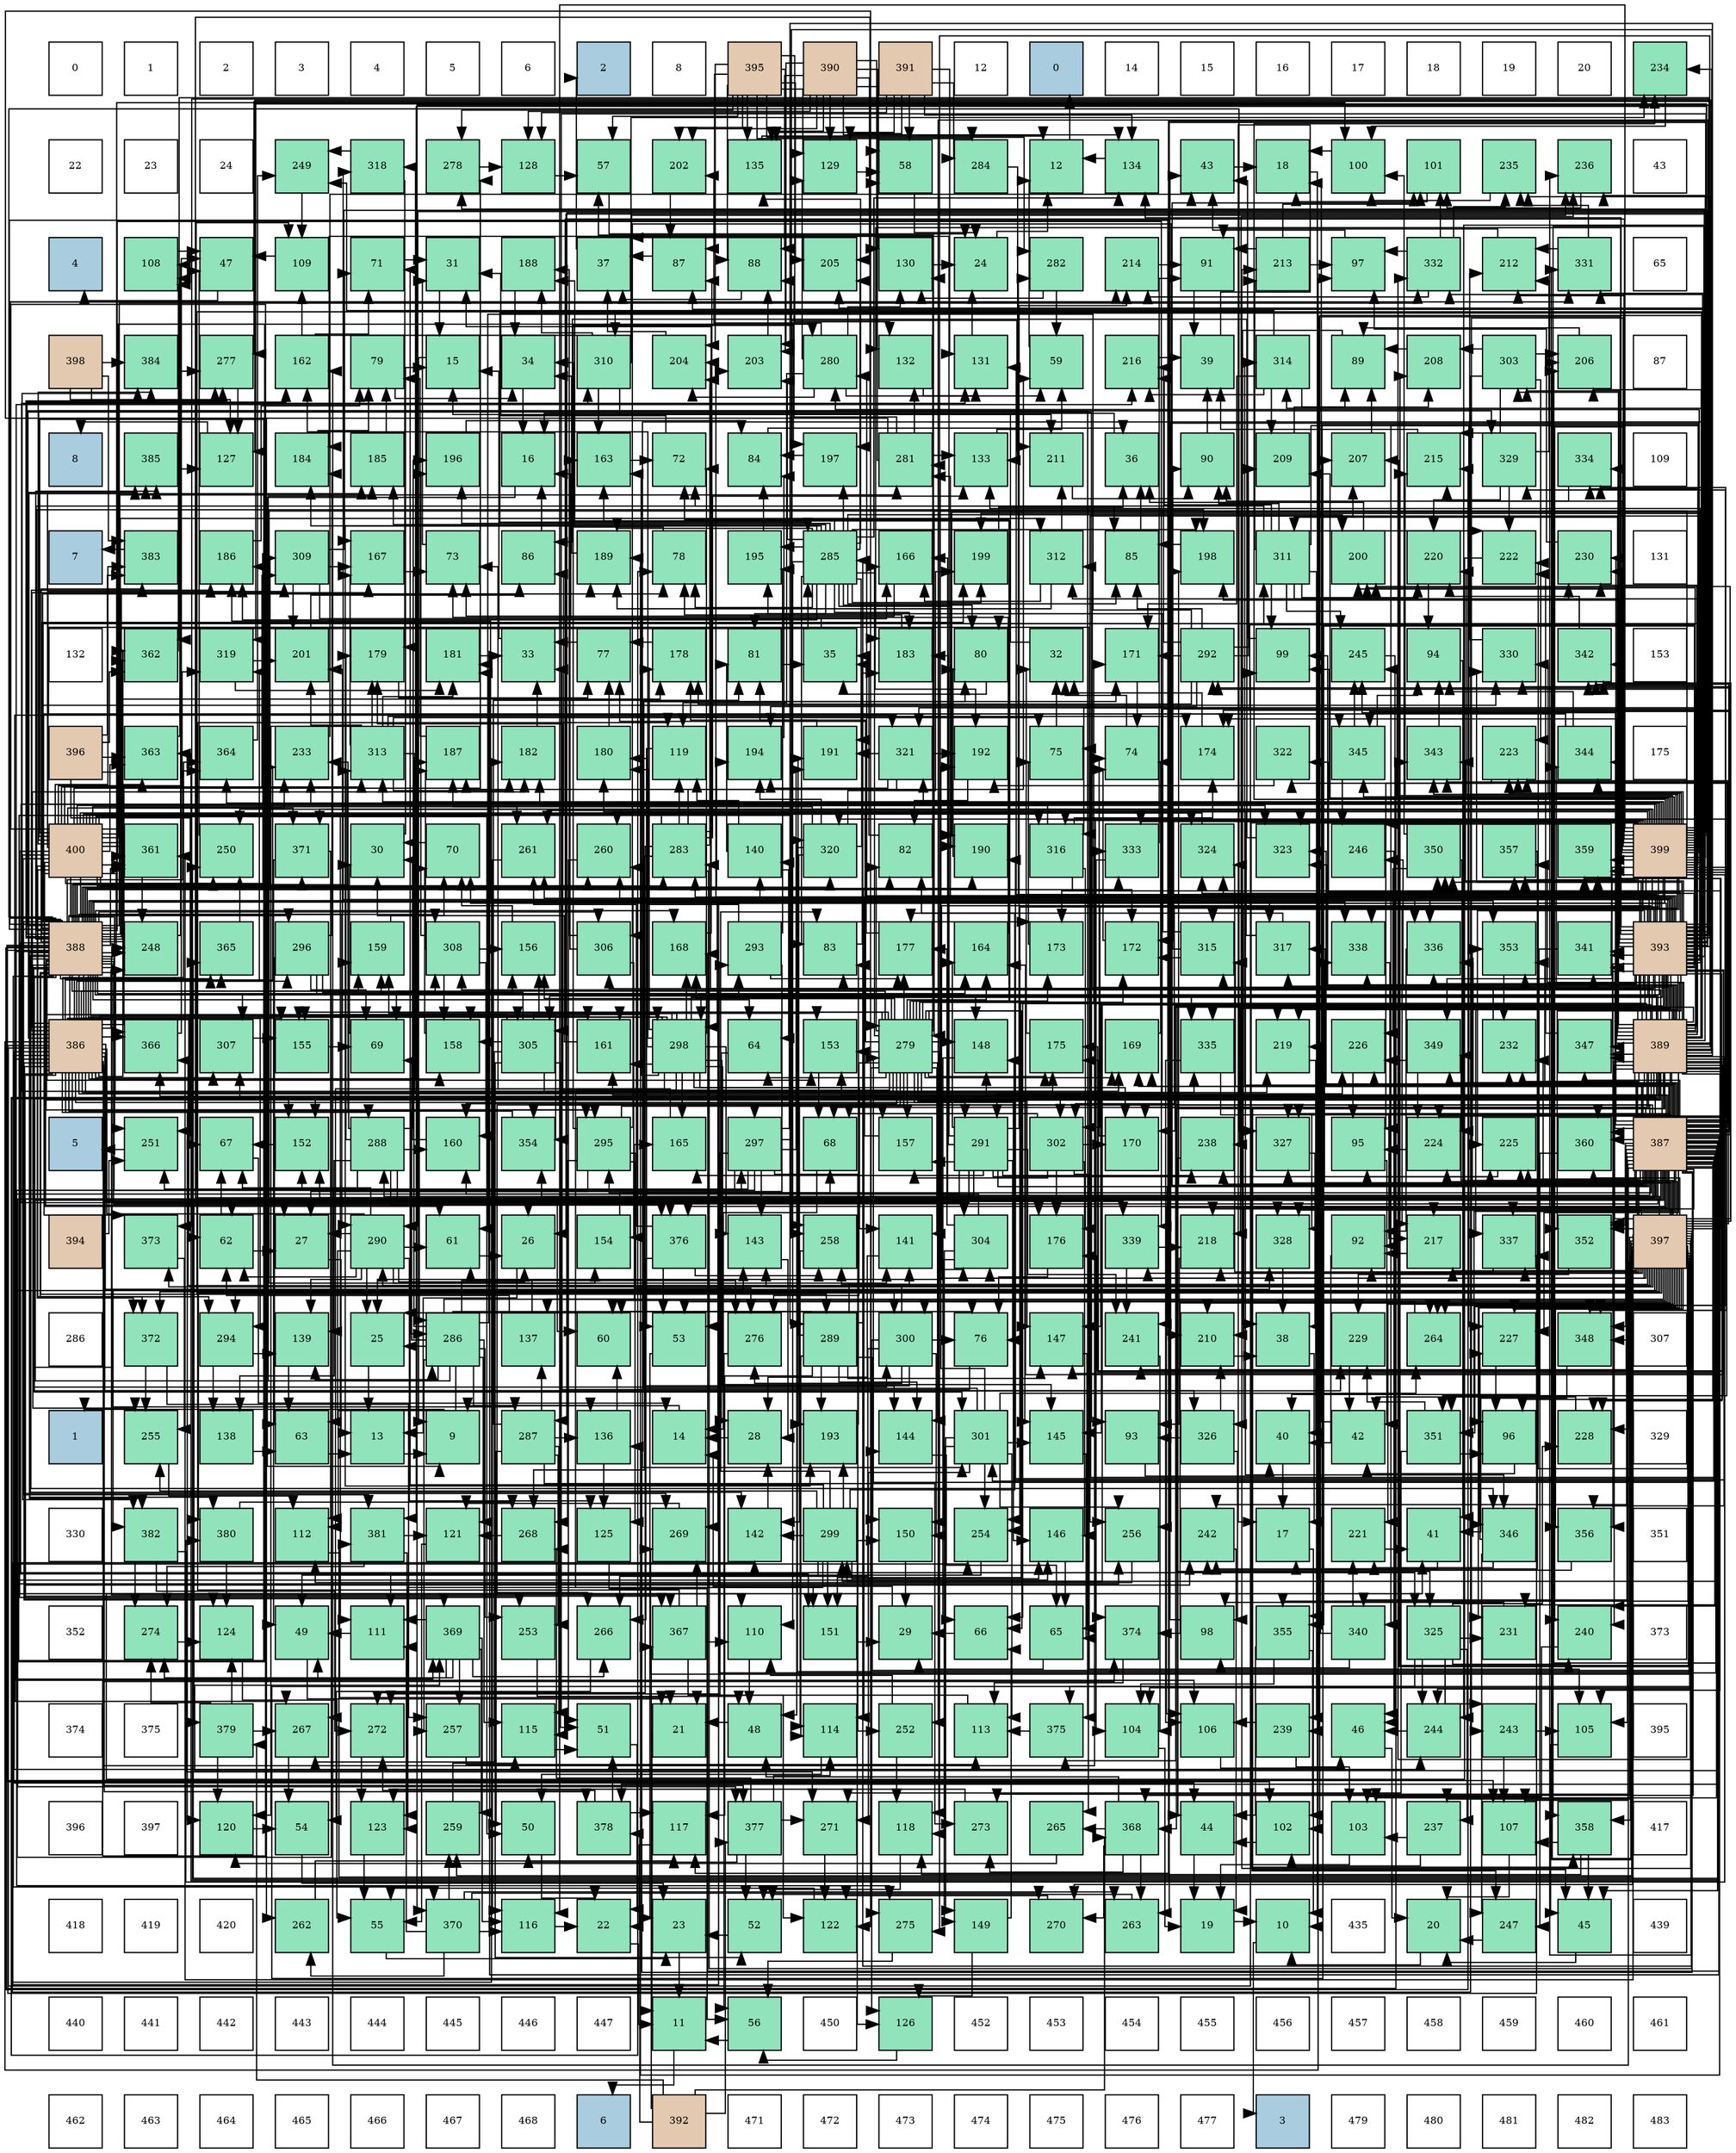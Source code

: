 digraph layout{
 rankdir=TB;
 splines=ortho;
 node [style=filled shape=square fixedsize=true width=0.6];
0[label="0", fontsize=8, fillcolor="#ffffff"];
1[label="1", fontsize=8, fillcolor="#ffffff"];
2[label="2", fontsize=8, fillcolor="#ffffff"];
3[label="3", fontsize=8, fillcolor="#ffffff"];
4[label="4", fontsize=8, fillcolor="#ffffff"];
5[label="5", fontsize=8, fillcolor="#ffffff"];
6[label="6", fontsize=8, fillcolor="#ffffff"];
7[label="2", fontsize=8, fillcolor="#a9ccde"];
8[label="8", fontsize=8, fillcolor="#ffffff"];
9[label="395", fontsize=8, fillcolor="#e3c9af"];
10[label="390", fontsize=8, fillcolor="#e3c9af"];
11[label="391", fontsize=8, fillcolor="#e3c9af"];
12[label="12", fontsize=8, fillcolor="#ffffff"];
13[label="0", fontsize=8, fillcolor="#a9ccde"];
14[label="14", fontsize=8, fillcolor="#ffffff"];
15[label="15", fontsize=8, fillcolor="#ffffff"];
16[label="16", fontsize=8, fillcolor="#ffffff"];
17[label="17", fontsize=8, fillcolor="#ffffff"];
18[label="18", fontsize=8, fillcolor="#ffffff"];
19[label="19", fontsize=8, fillcolor="#ffffff"];
20[label="20", fontsize=8, fillcolor="#ffffff"];
21[label="234", fontsize=8, fillcolor="#91e3bb"];
22[label="22", fontsize=8, fillcolor="#ffffff"];
23[label="23", fontsize=8, fillcolor="#ffffff"];
24[label="24", fontsize=8, fillcolor="#ffffff"];
25[label="249", fontsize=8, fillcolor="#91e3bb"];
26[label="318", fontsize=8, fillcolor="#91e3bb"];
27[label="278", fontsize=8, fillcolor="#91e3bb"];
28[label="128", fontsize=8, fillcolor="#91e3bb"];
29[label="57", fontsize=8, fillcolor="#91e3bb"];
30[label="202", fontsize=8, fillcolor="#91e3bb"];
31[label="135", fontsize=8, fillcolor="#91e3bb"];
32[label="129", fontsize=8, fillcolor="#91e3bb"];
33[label="58", fontsize=8, fillcolor="#91e3bb"];
34[label="284", fontsize=8, fillcolor="#91e3bb"];
35[label="12", fontsize=8, fillcolor="#91e3bb"];
36[label="134", fontsize=8, fillcolor="#91e3bb"];
37[label="43", fontsize=8, fillcolor="#91e3bb"];
38[label="18", fontsize=8, fillcolor="#91e3bb"];
39[label="100", fontsize=8, fillcolor="#91e3bb"];
40[label="101", fontsize=8, fillcolor="#91e3bb"];
41[label="235", fontsize=8, fillcolor="#91e3bb"];
42[label="236", fontsize=8, fillcolor="#91e3bb"];
43[label="43", fontsize=8, fillcolor="#ffffff"];
44[label="4", fontsize=8, fillcolor="#a9ccde"];
45[label="108", fontsize=8, fillcolor="#91e3bb"];
46[label="47", fontsize=8, fillcolor="#91e3bb"];
47[label="109", fontsize=8, fillcolor="#91e3bb"];
48[label="71", fontsize=8, fillcolor="#91e3bb"];
49[label="31", fontsize=8, fillcolor="#91e3bb"];
50[label="188", fontsize=8, fillcolor="#91e3bb"];
51[label="37", fontsize=8, fillcolor="#91e3bb"];
52[label="87", fontsize=8, fillcolor="#91e3bb"];
53[label="88", fontsize=8, fillcolor="#91e3bb"];
54[label="205", fontsize=8, fillcolor="#91e3bb"];
55[label="130", fontsize=8, fillcolor="#91e3bb"];
56[label="24", fontsize=8, fillcolor="#91e3bb"];
57[label="282", fontsize=8, fillcolor="#91e3bb"];
58[label="214", fontsize=8, fillcolor="#91e3bb"];
59[label="91", fontsize=8, fillcolor="#91e3bb"];
60[label="213", fontsize=8, fillcolor="#91e3bb"];
61[label="97", fontsize=8, fillcolor="#91e3bb"];
62[label="332", fontsize=8, fillcolor="#91e3bb"];
63[label="212", fontsize=8, fillcolor="#91e3bb"];
64[label="331", fontsize=8, fillcolor="#91e3bb"];
65[label="65", fontsize=8, fillcolor="#ffffff"];
66[label="398", fontsize=8, fillcolor="#e3c9af"];
67[label="384", fontsize=8, fillcolor="#91e3bb"];
68[label="277", fontsize=8, fillcolor="#91e3bb"];
69[label="162", fontsize=8, fillcolor="#91e3bb"];
70[label="79", fontsize=8, fillcolor="#91e3bb"];
71[label="15", fontsize=8, fillcolor="#91e3bb"];
72[label="34", fontsize=8, fillcolor="#91e3bb"];
73[label="310", fontsize=8, fillcolor="#91e3bb"];
74[label="204", fontsize=8, fillcolor="#91e3bb"];
75[label="203", fontsize=8, fillcolor="#91e3bb"];
76[label="280", fontsize=8, fillcolor="#91e3bb"];
77[label="132", fontsize=8, fillcolor="#91e3bb"];
78[label="131", fontsize=8, fillcolor="#91e3bb"];
79[label="59", fontsize=8, fillcolor="#91e3bb"];
80[label="216", fontsize=8, fillcolor="#91e3bb"];
81[label="39", fontsize=8, fillcolor="#91e3bb"];
82[label="314", fontsize=8, fillcolor="#91e3bb"];
83[label="89", fontsize=8, fillcolor="#91e3bb"];
84[label="208", fontsize=8, fillcolor="#91e3bb"];
85[label="303", fontsize=8, fillcolor="#91e3bb"];
86[label="206", fontsize=8, fillcolor="#91e3bb"];
87[label="87", fontsize=8, fillcolor="#ffffff"];
88[label="8", fontsize=8, fillcolor="#a9ccde"];
89[label="385", fontsize=8, fillcolor="#91e3bb"];
90[label="127", fontsize=8, fillcolor="#91e3bb"];
91[label="184", fontsize=8, fillcolor="#91e3bb"];
92[label="185", fontsize=8, fillcolor="#91e3bb"];
93[label="196", fontsize=8, fillcolor="#91e3bb"];
94[label="16", fontsize=8, fillcolor="#91e3bb"];
95[label="163", fontsize=8, fillcolor="#91e3bb"];
96[label="72", fontsize=8, fillcolor="#91e3bb"];
97[label="84", fontsize=8, fillcolor="#91e3bb"];
98[label="197", fontsize=8, fillcolor="#91e3bb"];
99[label="281", fontsize=8, fillcolor="#91e3bb"];
100[label="133", fontsize=8, fillcolor="#91e3bb"];
101[label="211", fontsize=8, fillcolor="#91e3bb"];
102[label="36", fontsize=8, fillcolor="#91e3bb"];
103[label="90", fontsize=8, fillcolor="#91e3bb"];
104[label="209", fontsize=8, fillcolor="#91e3bb"];
105[label="207", fontsize=8, fillcolor="#91e3bb"];
106[label="215", fontsize=8, fillcolor="#91e3bb"];
107[label="329", fontsize=8, fillcolor="#91e3bb"];
108[label="334", fontsize=8, fillcolor="#91e3bb"];
109[label="109", fontsize=8, fillcolor="#ffffff"];
110[label="7", fontsize=8, fillcolor="#a9ccde"];
111[label="383", fontsize=8, fillcolor="#91e3bb"];
112[label="186", fontsize=8, fillcolor="#91e3bb"];
113[label="309", fontsize=8, fillcolor="#91e3bb"];
114[label="167", fontsize=8, fillcolor="#91e3bb"];
115[label="73", fontsize=8, fillcolor="#91e3bb"];
116[label="86", fontsize=8, fillcolor="#91e3bb"];
117[label="189", fontsize=8, fillcolor="#91e3bb"];
118[label="78", fontsize=8, fillcolor="#91e3bb"];
119[label="195", fontsize=8, fillcolor="#91e3bb"];
120[label="285", fontsize=8, fillcolor="#91e3bb"];
121[label="166", fontsize=8, fillcolor="#91e3bb"];
122[label="199", fontsize=8, fillcolor="#91e3bb"];
123[label="312", fontsize=8, fillcolor="#91e3bb"];
124[label="85", fontsize=8, fillcolor="#91e3bb"];
125[label="198", fontsize=8, fillcolor="#91e3bb"];
126[label="311", fontsize=8, fillcolor="#91e3bb"];
127[label="200", fontsize=8, fillcolor="#91e3bb"];
128[label="220", fontsize=8, fillcolor="#91e3bb"];
129[label="222", fontsize=8, fillcolor="#91e3bb"];
130[label="230", fontsize=8, fillcolor="#91e3bb"];
131[label="131", fontsize=8, fillcolor="#ffffff"];
132[label="132", fontsize=8, fillcolor="#ffffff"];
133[label="362", fontsize=8, fillcolor="#91e3bb"];
134[label="319", fontsize=8, fillcolor="#91e3bb"];
135[label="201", fontsize=8, fillcolor="#91e3bb"];
136[label="179", fontsize=8, fillcolor="#91e3bb"];
137[label="181", fontsize=8, fillcolor="#91e3bb"];
138[label="33", fontsize=8, fillcolor="#91e3bb"];
139[label="77", fontsize=8, fillcolor="#91e3bb"];
140[label="178", fontsize=8, fillcolor="#91e3bb"];
141[label="81", fontsize=8, fillcolor="#91e3bb"];
142[label="35", fontsize=8, fillcolor="#91e3bb"];
143[label="183", fontsize=8, fillcolor="#91e3bb"];
144[label="80", fontsize=8, fillcolor="#91e3bb"];
145[label="32", fontsize=8, fillcolor="#91e3bb"];
146[label="171", fontsize=8, fillcolor="#91e3bb"];
147[label="292", fontsize=8, fillcolor="#91e3bb"];
148[label="99", fontsize=8, fillcolor="#91e3bb"];
149[label="245", fontsize=8, fillcolor="#91e3bb"];
150[label="94", fontsize=8, fillcolor="#91e3bb"];
151[label="330", fontsize=8, fillcolor="#91e3bb"];
152[label="342", fontsize=8, fillcolor="#91e3bb"];
153[label="153", fontsize=8, fillcolor="#ffffff"];
154[label="396", fontsize=8, fillcolor="#e3c9af"];
155[label="363", fontsize=8, fillcolor="#91e3bb"];
156[label="364", fontsize=8, fillcolor="#91e3bb"];
157[label="233", fontsize=8, fillcolor="#91e3bb"];
158[label="313", fontsize=8, fillcolor="#91e3bb"];
159[label="187", fontsize=8, fillcolor="#91e3bb"];
160[label="182", fontsize=8, fillcolor="#91e3bb"];
161[label="180", fontsize=8, fillcolor="#91e3bb"];
162[label="119", fontsize=8, fillcolor="#91e3bb"];
163[label="194", fontsize=8, fillcolor="#91e3bb"];
164[label="191", fontsize=8, fillcolor="#91e3bb"];
165[label="321", fontsize=8, fillcolor="#91e3bb"];
166[label="192", fontsize=8, fillcolor="#91e3bb"];
167[label="75", fontsize=8, fillcolor="#91e3bb"];
168[label="74", fontsize=8, fillcolor="#91e3bb"];
169[label="174", fontsize=8, fillcolor="#91e3bb"];
170[label="322", fontsize=8, fillcolor="#91e3bb"];
171[label="345", fontsize=8, fillcolor="#91e3bb"];
172[label="343", fontsize=8, fillcolor="#91e3bb"];
173[label="223", fontsize=8, fillcolor="#91e3bb"];
174[label="344", fontsize=8, fillcolor="#91e3bb"];
175[label="175", fontsize=8, fillcolor="#ffffff"];
176[label="400", fontsize=8, fillcolor="#e3c9af"];
177[label="361", fontsize=8, fillcolor="#91e3bb"];
178[label="250", fontsize=8, fillcolor="#91e3bb"];
179[label="371", fontsize=8, fillcolor="#91e3bb"];
180[label="30", fontsize=8, fillcolor="#91e3bb"];
181[label="70", fontsize=8, fillcolor="#91e3bb"];
182[label="261", fontsize=8, fillcolor="#91e3bb"];
183[label="260", fontsize=8, fillcolor="#91e3bb"];
184[label="283", fontsize=8, fillcolor="#91e3bb"];
185[label="140", fontsize=8, fillcolor="#91e3bb"];
186[label="320", fontsize=8, fillcolor="#91e3bb"];
187[label="82", fontsize=8, fillcolor="#91e3bb"];
188[label="190", fontsize=8, fillcolor="#91e3bb"];
189[label="316", fontsize=8, fillcolor="#91e3bb"];
190[label="333", fontsize=8, fillcolor="#91e3bb"];
191[label="324", fontsize=8, fillcolor="#91e3bb"];
192[label="323", fontsize=8, fillcolor="#91e3bb"];
193[label="246", fontsize=8, fillcolor="#91e3bb"];
194[label="350", fontsize=8, fillcolor="#91e3bb"];
195[label="357", fontsize=8, fillcolor="#91e3bb"];
196[label="359", fontsize=8, fillcolor="#91e3bb"];
197[label="399", fontsize=8, fillcolor="#e3c9af"];
198[label="388", fontsize=8, fillcolor="#e3c9af"];
199[label="248", fontsize=8, fillcolor="#91e3bb"];
200[label="365", fontsize=8, fillcolor="#91e3bb"];
201[label="296", fontsize=8, fillcolor="#91e3bb"];
202[label="159", fontsize=8, fillcolor="#91e3bb"];
203[label="308", fontsize=8, fillcolor="#91e3bb"];
204[label="156", fontsize=8, fillcolor="#91e3bb"];
205[label="306", fontsize=8, fillcolor="#91e3bb"];
206[label="168", fontsize=8, fillcolor="#91e3bb"];
207[label="293", fontsize=8, fillcolor="#91e3bb"];
208[label="83", fontsize=8, fillcolor="#91e3bb"];
209[label="177", fontsize=8, fillcolor="#91e3bb"];
210[label="164", fontsize=8, fillcolor="#91e3bb"];
211[label="173", fontsize=8, fillcolor="#91e3bb"];
212[label="172", fontsize=8, fillcolor="#91e3bb"];
213[label="315", fontsize=8, fillcolor="#91e3bb"];
214[label="317", fontsize=8, fillcolor="#91e3bb"];
215[label="338", fontsize=8, fillcolor="#91e3bb"];
216[label="336", fontsize=8, fillcolor="#91e3bb"];
217[label="353", fontsize=8, fillcolor="#91e3bb"];
218[label="341", fontsize=8, fillcolor="#91e3bb"];
219[label="393", fontsize=8, fillcolor="#e3c9af"];
220[label="386", fontsize=8, fillcolor="#e3c9af"];
221[label="366", fontsize=8, fillcolor="#91e3bb"];
222[label="307", fontsize=8, fillcolor="#91e3bb"];
223[label="155", fontsize=8, fillcolor="#91e3bb"];
224[label="69", fontsize=8, fillcolor="#91e3bb"];
225[label="158", fontsize=8, fillcolor="#91e3bb"];
226[label="305", fontsize=8, fillcolor="#91e3bb"];
227[label="161", fontsize=8, fillcolor="#91e3bb"];
228[label="298", fontsize=8, fillcolor="#91e3bb"];
229[label="64", fontsize=8, fillcolor="#91e3bb"];
230[label="153", fontsize=8, fillcolor="#91e3bb"];
231[label="279", fontsize=8, fillcolor="#91e3bb"];
232[label="148", fontsize=8, fillcolor="#91e3bb"];
233[label="175", fontsize=8, fillcolor="#91e3bb"];
234[label="169", fontsize=8, fillcolor="#91e3bb"];
235[label="335", fontsize=8, fillcolor="#91e3bb"];
236[label="219", fontsize=8, fillcolor="#91e3bb"];
237[label="226", fontsize=8, fillcolor="#91e3bb"];
238[label="349", fontsize=8, fillcolor="#91e3bb"];
239[label="232", fontsize=8, fillcolor="#91e3bb"];
240[label="347", fontsize=8, fillcolor="#91e3bb"];
241[label="389", fontsize=8, fillcolor="#e3c9af"];
242[label="5", fontsize=8, fillcolor="#a9ccde"];
243[label="251", fontsize=8, fillcolor="#91e3bb"];
244[label="67", fontsize=8, fillcolor="#91e3bb"];
245[label="152", fontsize=8, fillcolor="#91e3bb"];
246[label="288", fontsize=8, fillcolor="#91e3bb"];
247[label="160", fontsize=8, fillcolor="#91e3bb"];
248[label="354", fontsize=8, fillcolor="#91e3bb"];
249[label="295", fontsize=8, fillcolor="#91e3bb"];
250[label="165", fontsize=8, fillcolor="#91e3bb"];
251[label="297", fontsize=8, fillcolor="#91e3bb"];
252[label="68", fontsize=8, fillcolor="#91e3bb"];
253[label="157", fontsize=8, fillcolor="#91e3bb"];
254[label="291", fontsize=8, fillcolor="#91e3bb"];
255[label="302", fontsize=8, fillcolor="#91e3bb"];
256[label="170", fontsize=8, fillcolor="#91e3bb"];
257[label="238", fontsize=8, fillcolor="#91e3bb"];
258[label="327", fontsize=8, fillcolor="#91e3bb"];
259[label="95", fontsize=8, fillcolor="#91e3bb"];
260[label="224", fontsize=8, fillcolor="#91e3bb"];
261[label="225", fontsize=8, fillcolor="#91e3bb"];
262[label="360", fontsize=8, fillcolor="#91e3bb"];
263[label="387", fontsize=8, fillcolor="#e3c9af"];
264[label="394", fontsize=8, fillcolor="#e3c9af"];
265[label="373", fontsize=8, fillcolor="#91e3bb"];
266[label="62", fontsize=8, fillcolor="#91e3bb"];
267[label="27", fontsize=8, fillcolor="#91e3bb"];
268[label="290", fontsize=8, fillcolor="#91e3bb"];
269[label="61", fontsize=8, fillcolor="#91e3bb"];
270[label="26", fontsize=8, fillcolor="#91e3bb"];
271[label="154", fontsize=8, fillcolor="#91e3bb"];
272[label="376", fontsize=8, fillcolor="#91e3bb"];
273[label="143", fontsize=8, fillcolor="#91e3bb"];
274[label="258", fontsize=8, fillcolor="#91e3bb"];
275[label="141", fontsize=8, fillcolor="#91e3bb"];
276[label="304", fontsize=8, fillcolor="#91e3bb"];
277[label="176", fontsize=8, fillcolor="#91e3bb"];
278[label="339", fontsize=8, fillcolor="#91e3bb"];
279[label="218", fontsize=8, fillcolor="#91e3bb"];
280[label="328", fontsize=8, fillcolor="#91e3bb"];
281[label="92", fontsize=8, fillcolor="#91e3bb"];
282[label="217", fontsize=8, fillcolor="#91e3bb"];
283[label="337", fontsize=8, fillcolor="#91e3bb"];
284[label="352", fontsize=8, fillcolor="#91e3bb"];
285[label="397", fontsize=8, fillcolor="#e3c9af"];
286[label="286", fontsize=8, fillcolor="#ffffff"];
287[label="372", fontsize=8, fillcolor="#91e3bb"];
288[label="294", fontsize=8, fillcolor="#91e3bb"];
289[label="139", fontsize=8, fillcolor="#91e3bb"];
290[label="25", fontsize=8, fillcolor="#91e3bb"];
291[label="286", fontsize=8, fillcolor="#91e3bb"];
292[label="137", fontsize=8, fillcolor="#91e3bb"];
293[label="60", fontsize=8, fillcolor="#91e3bb"];
294[label="53", fontsize=8, fillcolor="#91e3bb"];
295[label="276", fontsize=8, fillcolor="#91e3bb"];
296[label="289", fontsize=8, fillcolor="#91e3bb"];
297[label="300", fontsize=8, fillcolor="#91e3bb"];
298[label="76", fontsize=8, fillcolor="#91e3bb"];
299[label="147", fontsize=8, fillcolor="#91e3bb"];
300[label="241", fontsize=8, fillcolor="#91e3bb"];
301[label="210", fontsize=8, fillcolor="#91e3bb"];
302[label="38", fontsize=8, fillcolor="#91e3bb"];
303[label="229", fontsize=8, fillcolor="#91e3bb"];
304[label="264", fontsize=8, fillcolor="#91e3bb"];
305[label="227", fontsize=8, fillcolor="#91e3bb"];
306[label="348", fontsize=8, fillcolor="#91e3bb"];
307[label="307", fontsize=8, fillcolor="#ffffff"];
308[label="1", fontsize=8, fillcolor="#a9ccde"];
309[label="255", fontsize=8, fillcolor="#91e3bb"];
310[label="138", fontsize=8, fillcolor="#91e3bb"];
311[label="63", fontsize=8, fillcolor="#91e3bb"];
312[label="13", fontsize=8, fillcolor="#91e3bb"];
313[label="9", fontsize=8, fillcolor="#91e3bb"];
314[label="287", fontsize=8, fillcolor="#91e3bb"];
315[label="136", fontsize=8, fillcolor="#91e3bb"];
316[label="14", fontsize=8, fillcolor="#91e3bb"];
317[label="28", fontsize=8, fillcolor="#91e3bb"];
318[label="193", fontsize=8, fillcolor="#91e3bb"];
319[label="144", fontsize=8, fillcolor="#91e3bb"];
320[label="301", fontsize=8, fillcolor="#91e3bb"];
321[label="145", fontsize=8, fillcolor="#91e3bb"];
322[label="93", fontsize=8, fillcolor="#91e3bb"];
323[label="326", fontsize=8, fillcolor="#91e3bb"];
324[label="40", fontsize=8, fillcolor="#91e3bb"];
325[label="42", fontsize=8, fillcolor="#91e3bb"];
326[label="351", fontsize=8, fillcolor="#91e3bb"];
327[label="96", fontsize=8, fillcolor="#91e3bb"];
328[label="228", fontsize=8, fillcolor="#91e3bb"];
329[label="329", fontsize=8, fillcolor="#ffffff"];
330[label="330", fontsize=8, fillcolor="#ffffff"];
331[label="382", fontsize=8, fillcolor="#91e3bb"];
332[label="380", fontsize=8, fillcolor="#91e3bb"];
333[label="112", fontsize=8, fillcolor="#91e3bb"];
334[label="381", fontsize=8, fillcolor="#91e3bb"];
335[label="121", fontsize=8, fillcolor="#91e3bb"];
336[label="268", fontsize=8, fillcolor="#91e3bb"];
337[label="125", fontsize=8, fillcolor="#91e3bb"];
338[label="269", fontsize=8, fillcolor="#91e3bb"];
339[label="142", fontsize=8, fillcolor="#91e3bb"];
340[label="299", fontsize=8, fillcolor="#91e3bb"];
341[label="150", fontsize=8, fillcolor="#91e3bb"];
342[label="254", fontsize=8, fillcolor="#91e3bb"];
343[label="146", fontsize=8, fillcolor="#91e3bb"];
344[label="256", fontsize=8, fillcolor="#91e3bb"];
345[label="242", fontsize=8, fillcolor="#91e3bb"];
346[label="17", fontsize=8, fillcolor="#91e3bb"];
347[label="221", fontsize=8, fillcolor="#91e3bb"];
348[label="41", fontsize=8, fillcolor="#91e3bb"];
349[label="346", fontsize=8, fillcolor="#91e3bb"];
350[label="356", fontsize=8, fillcolor="#91e3bb"];
351[label="351", fontsize=8, fillcolor="#ffffff"];
352[label="352", fontsize=8, fillcolor="#ffffff"];
353[label="274", fontsize=8, fillcolor="#91e3bb"];
354[label="124", fontsize=8, fillcolor="#91e3bb"];
355[label="49", fontsize=8, fillcolor="#91e3bb"];
356[label="111", fontsize=8, fillcolor="#91e3bb"];
357[label="369", fontsize=8, fillcolor="#91e3bb"];
358[label="253", fontsize=8, fillcolor="#91e3bb"];
359[label="266", fontsize=8, fillcolor="#91e3bb"];
360[label="367", fontsize=8, fillcolor="#91e3bb"];
361[label="110", fontsize=8, fillcolor="#91e3bb"];
362[label="151", fontsize=8, fillcolor="#91e3bb"];
363[label="29", fontsize=8, fillcolor="#91e3bb"];
364[label="66", fontsize=8, fillcolor="#91e3bb"];
365[label="65", fontsize=8, fillcolor="#91e3bb"];
366[label="374", fontsize=8, fillcolor="#91e3bb"];
367[label="98", fontsize=8, fillcolor="#91e3bb"];
368[label="355", fontsize=8, fillcolor="#91e3bb"];
369[label="340", fontsize=8, fillcolor="#91e3bb"];
370[label="325", fontsize=8, fillcolor="#91e3bb"];
371[label="231", fontsize=8, fillcolor="#91e3bb"];
372[label="240", fontsize=8, fillcolor="#91e3bb"];
373[label="373", fontsize=8, fillcolor="#ffffff"];
374[label="374", fontsize=8, fillcolor="#ffffff"];
375[label="375", fontsize=8, fillcolor="#ffffff"];
376[label="379", fontsize=8, fillcolor="#91e3bb"];
377[label="267", fontsize=8, fillcolor="#91e3bb"];
378[label="272", fontsize=8, fillcolor="#91e3bb"];
379[label="257", fontsize=8, fillcolor="#91e3bb"];
380[label="115", fontsize=8, fillcolor="#91e3bb"];
381[label="51", fontsize=8, fillcolor="#91e3bb"];
382[label="21", fontsize=8, fillcolor="#91e3bb"];
383[label="48", fontsize=8, fillcolor="#91e3bb"];
384[label="114", fontsize=8, fillcolor="#91e3bb"];
385[label="252", fontsize=8, fillcolor="#91e3bb"];
386[label="113", fontsize=8, fillcolor="#91e3bb"];
387[label="375", fontsize=8, fillcolor="#91e3bb"];
388[label="104", fontsize=8, fillcolor="#91e3bb"];
389[label="106", fontsize=8, fillcolor="#91e3bb"];
390[label="239", fontsize=8, fillcolor="#91e3bb"];
391[label="46", fontsize=8, fillcolor="#91e3bb"];
392[label="244", fontsize=8, fillcolor="#91e3bb"];
393[label="243", fontsize=8, fillcolor="#91e3bb"];
394[label="105", fontsize=8, fillcolor="#91e3bb"];
395[label="395", fontsize=8, fillcolor="#ffffff"];
396[label="396", fontsize=8, fillcolor="#ffffff"];
397[label="397", fontsize=8, fillcolor="#ffffff"];
398[label="120", fontsize=8, fillcolor="#91e3bb"];
399[label="54", fontsize=8, fillcolor="#91e3bb"];
400[label="123", fontsize=8, fillcolor="#91e3bb"];
401[label="259", fontsize=8, fillcolor="#91e3bb"];
402[label="50", fontsize=8, fillcolor="#91e3bb"];
403[label="378", fontsize=8, fillcolor="#91e3bb"];
404[label="117", fontsize=8, fillcolor="#91e3bb"];
405[label="377", fontsize=8, fillcolor="#91e3bb"];
406[label="271", fontsize=8, fillcolor="#91e3bb"];
407[label="118", fontsize=8, fillcolor="#91e3bb"];
408[label="273", fontsize=8, fillcolor="#91e3bb"];
409[label="265", fontsize=8, fillcolor="#91e3bb"];
410[label="368", fontsize=8, fillcolor="#91e3bb"];
411[label="44", fontsize=8, fillcolor="#91e3bb"];
412[label="102", fontsize=8, fillcolor="#91e3bb"];
413[label="103", fontsize=8, fillcolor="#91e3bb"];
414[label="237", fontsize=8, fillcolor="#91e3bb"];
415[label="107", fontsize=8, fillcolor="#91e3bb"];
416[label="358", fontsize=8, fillcolor="#91e3bb"];
417[label="417", fontsize=8, fillcolor="#ffffff"];
418[label="418", fontsize=8, fillcolor="#ffffff"];
419[label="419", fontsize=8, fillcolor="#ffffff"];
420[label="420", fontsize=8, fillcolor="#ffffff"];
421[label="262", fontsize=8, fillcolor="#91e3bb"];
422[label="55", fontsize=8, fillcolor="#91e3bb"];
423[label="370", fontsize=8, fillcolor="#91e3bb"];
424[label="116", fontsize=8, fillcolor="#91e3bb"];
425[label="22", fontsize=8, fillcolor="#91e3bb"];
426[label="23", fontsize=8, fillcolor="#91e3bb"];
427[label="52", fontsize=8, fillcolor="#91e3bb"];
428[label="122", fontsize=8, fillcolor="#91e3bb"];
429[label="275", fontsize=8, fillcolor="#91e3bb"];
430[label="149", fontsize=8, fillcolor="#91e3bb"];
431[label="270", fontsize=8, fillcolor="#91e3bb"];
432[label="263", fontsize=8, fillcolor="#91e3bb"];
433[label="19", fontsize=8, fillcolor="#91e3bb"];
434[label="10", fontsize=8, fillcolor="#91e3bb"];
435[label="435", fontsize=8, fillcolor="#ffffff"];
436[label="20", fontsize=8, fillcolor="#91e3bb"];
437[label="247", fontsize=8, fillcolor="#91e3bb"];
438[label="45", fontsize=8, fillcolor="#91e3bb"];
439[label="439", fontsize=8, fillcolor="#ffffff"];
440[label="440", fontsize=8, fillcolor="#ffffff"];
441[label="441", fontsize=8, fillcolor="#ffffff"];
442[label="442", fontsize=8, fillcolor="#ffffff"];
443[label="443", fontsize=8, fillcolor="#ffffff"];
444[label="444", fontsize=8, fillcolor="#ffffff"];
445[label="445", fontsize=8, fillcolor="#ffffff"];
446[label="446", fontsize=8, fillcolor="#ffffff"];
447[label="447", fontsize=8, fillcolor="#ffffff"];
448[label="11", fontsize=8, fillcolor="#91e3bb"];
449[label="56", fontsize=8, fillcolor="#91e3bb"];
450[label="450", fontsize=8, fillcolor="#ffffff"];
451[label="126", fontsize=8, fillcolor="#91e3bb"];
452[label="452", fontsize=8, fillcolor="#ffffff"];
453[label="453", fontsize=8, fillcolor="#ffffff"];
454[label="454", fontsize=8, fillcolor="#ffffff"];
455[label="455", fontsize=8, fillcolor="#ffffff"];
456[label="456", fontsize=8, fillcolor="#ffffff"];
457[label="457", fontsize=8, fillcolor="#ffffff"];
458[label="458", fontsize=8, fillcolor="#ffffff"];
459[label="459", fontsize=8, fillcolor="#ffffff"];
460[label="460", fontsize=8, fillcolor="#ffffff"];
461[label="461", fontsize=8, fillcolor="#ffffff"];
462[label="462", fontsize=8, fillcolor="#ffffff"];
463[label="463", fontsize=8, fillcolor="#ffffff"];
464[label="464", fontsize=8, fillcolor="#ffffff"];
465[label="465", fontsize=8, fillcolor="#ffffff"];
466[label="466", fontsize=8, fillcolor="#ffffff"];
467[label="467", fontsize=8, fillcolor="#ffffff"];
468[label="468", fontsize=8, fillcolor="#ffffff"];
469[label="6", fontsize=8, fillcolor="#a9ccde"];
470[label="392", fontsize=8, fillcolor="#e3c9af"];
471[label="471", fontsize=8, fillcolor="#ffffff"];
472[label="472", fontsize=8, fillcolor="#ffffff"];
473[label="473", fontsize=8, fillcolor="#ffffff"];
474[label="474", fontsize=8, fillcolor="#ffffff"];
475[label="475", fontsize=8, fillcolor="#ffffff"];
476[label="476", fontsize=8, fillcolor="#ffffff"];
477[label="477", fontsize=8, fillcolor="#ffffff"];
478[label="3", fontsize=8, fillcolor="#a9ccde"];
479[label="479", fontsize=8, fillcolor="#ffffff"];
480[label="480", fontsize=8, fillcolor="#ffffff"];
481[label="481", fontsize=8, fillcolor="#ffffff"];
482[label="482", fontsize=8, fillcolor="#ffffff"];
483[label="483", fontsize=8, fillcolor="#ffffff"];
edge [constraint=false, style=vis];313 -> 308;
434 -> 478;
448 -> 469;
35 -> 13;
312 -> 313;
316 -> 313;
71 -> 313;
94 -> 313;
346 -> 434;
38 -> 434;
433 -> 434;
436 -> 434;
382 -> 448;
425 -> 448;
426 -> 448;
56 -> 35;
290 -> 312;
270 -> 312;
267 -> 312;
317 -> 316;
363 -> 316;
180 -> 71;
49 -> 71;
145 -> 71;
138 -> 71;
72 -> 94;
142 -> 94;
102 -> 94;
51 -> 7;
302 -> 346;
81 -> 346;
324 -> 346;
348 -> 346;
325 -> 38;
37 -> 38;
411 -> 433;
438 -> 436;
391 -> 436;
46 -> 44;
383 -> 382;
355 -> 382;
402 -> 425;
381 -> 425;
427 -> 426;
294 -> 426;
399 -> 426;
422 -> 426;
449 -> 448;
29 -> 56;
33 -> 56;
79 -> 35;
293 -> 290;
269 -> 270;
266 -> 267;
311 -> 312;
229 -> 317;
365 -> 363;
364 -> 363;
244 -> 316;
252 -> 316;
224 -> 180;
181 -> 180;
48 -> 49;
96 -> 49;
115 -> 49;
168 -> 145;
167 -> 145;
298 -> 138;
139 -> 138;
118 -> 72;
70 -> 72;
144 -> 142;
141 -> 142;
187 -> 142;
208 -> 142;
97 -> 102;
124 -> 102;
116 -> 94;
52 -> 51;
53 -> 51;
83 -> 302;
103 -> 81;
59 -> 81;
281 -> 324;
322 -> 324;
150 -> 348;
259 -> 325;
327 -> 325;
61 -> 37;
367 -> 37;
148 -> 37;
39 -> 38;
40 -> 38;
412 -> 411;
413 -> 433;
388 -> 433;
394 -> 438;
389 -> 391;
415 -> 436;
45 -> 46;
47 -> 46;
361 -> 383;
356 -> 355;
333 -> 382;
386 -> 382;
384 -> 402;
380 -> 381;
424 -> 425;
404 -> 425;
407 -> 427;
162 -> 294;
398 -> 399;
335 -> 422;
428 -> 422;
400 -> 422;
354 -> 422;
337 -> 449;
451 -> 449;
90 -> 88;
28 -> 29;
32 -> 33;
55 -> 56;
78 -> 56;
77 -> 79;
100 -> 79;
36 -> 35;
31 -> 35;
315 -> 293;
315 -> 337;
292 -> 269;
292 -> 266;
310 -> 311;
289 -> 311;
185 -> 229;
185 -> 141;
185 -> 162;
275 -> 317;
339 -> 317;
273 -> 317;
319 -> 365;
321 -> 365;
343 -> 365;
299 -> 365;
232 -> 364;
430 -> 364;
430 -> 451;
341 -> 363;
362 -> 363;
245 -> 244;
230 -> 252;
271 -> 252;
223 -> 224;
204 -> 181;
253 -> 181;
225 -> 181;
202 -> 181;
247 -> 180;
227 -> 180;
69 -> 48;
95 -> 96;
210 -> 115;
250 -> 115;
121 -> 115;
114 -> 115;
206 -> 49;
234 -> 168;
256 -> 168;
146 -> 168;
212 -> 168;
211 -> 167;
169 -> 145;
233 -> 145;
277 -> 298;
209 -> 139;
140 -> 139;
136 -> 139;
161 -> 139;
137 -> 138;
160 -> 138;
143 -> 118;
91 -> 70;
92 -> 70;
112 -> 70;
159 -> 70;
50 -> 72;
117 -> 72;
188 -> 144;
164 -> 141;
166 -> 187;
318 -> 208;
163 -> 97;
119 -> 97;
93 -> 97;
98 -> 97;
125 -> 124;
122 -> 102;
127 -> 102;
135 -> 116;
30 -> 52;
75 -> 53;
74 -> 51;
54 -> 51;
86 -> 83;
105 -> 83;
84 -> 83;
104 -> 83;
301 -> 302;
101 -> 103;
63 -> 59;
60 -> 59;
60 -> 61;
60 -> 40;
58 -> 59;
106 -> 81;
80 -> 81;
282 -> 281;
279 -> 322;
236 -> 324;
128 -> 150;
347 -> 348;
129 -> 348;
173 -> 259;
260 -> 259;
261 -> 259;
237 -> 259;
305 -> 327;
328 -> 325;
303 -> 325;
130 -> 61;
371 -> 367;
239 -> 148;
157 -> 37;
21 -> 39;
41 -> 39;
42 -> 40;
414 -> 412;
414 -> 413;
257 -> 411;
390 -> 413;
390 -> 389;
372 -> 413;
300 -> 388;
345 -> 433;
393 -> 394;
393 -> 415;
392 -> 391;
149 -> 391;
193 -> 391;
437 -> 436;
199 -> 45;
25 -> 47;
178 -> 46;
243 -> 242;
385 -> 361;
385 -> 407;
358 -> 383;
342 -> 356;
309 -> 333;
344 -> 333;
379 -> 386;
274 -> 384;
401 -> 380;
183 -> 381;
182 -> 424;
421 -> 404;
432 -> 427;
304 -> 294;
409 -> 398;
359 -> 399;
377 -> 399;
336 -> 335;
338 -> 335;
431 -> 428;
406 -> 428;
378 -> 400;
408 -> 400;
353 -> 354;
429 -> 449;
295 -> 449;
68 -> 90;
27 -> 28;
231 -> 29;
231 -> 229;
231 -> 364;
231 -> 224;
231 -> 96;
231 -> 187;
231 -> 407;
231 -> 55;
231 -> 78;
231 -> 275;
231 -> 339;
231 -> 319;
231 -> 321;
231 -> 343;
231 -> 299;
231 -> 232;
231 -> 362;
231 -> 230;
231 -> 223;
231 -> 204;
231 -> 253;
231 -> 247;
231 -> 227;
231 -> 95;
231 -> 210;
231 -> 121;
231 -> 206;
231 -> 234;
231 -> 146;
231 -> 212;
231 -> 211;
231 -> 233;
231 -> 209;
231 -> 140;
231 -> 136;
231 -> 359;
231 -> 429;
231 -> 295;
76 -> 162;
76 -> 32;
76 -> 55;
76 -> 78;
76 -> 30;
76 -> 74;
99 -> 33;
99 -> 53;
99 -> 428;
99 -> 77;
99 -> 100;
57 -> 79;
57 -> 55;
184 -> 294;
184 -> 79;
184 -> 52;
184 -> 361;
184 -> 162;
184 -> 100;
184 -> 74;
184 -> 336;
184 -> 378;
34 -> 100;
120 -> 118;
120 -> 144;
120 -> 141;
120 -> 208;
120 -> 124;
120 -> 361;
120 -> 36;
120 -> 31;
120 -> 143;
120 -> 91;
120 -> 92;
120 -> 112;
120 -> 50;
120 -> 117;
120 -> 188;
120 -> 164;
120 -> 166;
120 -> 318;
120 -> 119;
120 -> 93;
120 -> 98;
120 -> 125;
120 -> 122;
120 -> 127;
120 -> 75;
120 -> 54;
291 -> 290;
291 -> 224;
291 -> 298;
291 -> 333;
291 -> 380;
291 -> 335;
291 -> 315;
291 -> 289;
291 -> 250;
291 -> 137;
291 -> 92;
291 -> 159;
291 -> 358;
291 -> 379;
291 -> 295;
314 -> 402;
314 -> 141;
314 -> 380;
314 -> 315;
314 -> 292;
314 -> 358;
314 -> 408;
246 -> 293;
246 -> 244;
246 -> 310;
246 -> 202;
246 -> 247;
246 -> 277;
246 -> 136;
246 -> 93;
296 -> 293;
296 -> 384;
296 -> 404;
296 -> 275;
296 -> 319;
296 -> 299;
296 -> 341;
296 -> 188;
296 -> 164;
296 -> 318;
268 -> 290;
268 -> 270;
268 -> 267;
268 -> 269;
268 -> 266;
268 -> 311;
268 -> 244;
268 -> 337;
268 -> 289;
268 -> 245;
268 -> 271;
254 -> 290;
254 -> 266;
254 -> 298;
254 -> 253;
254 -> 210;
254 -> 250;
254 -> 143;
254 -> 91;
254 -> 301;
254 -> 58;
254 -> 80;
254 -> 261;
254 -> 257;
254 -> 300;
147 -> 269;
147 -> 124;
147 -> 146;
147 -> 140;
147 -> 163;
147 -> 105;
147 -> 104;
147 -> 80;
207 -> 267;
207 -> 211;
207 -> 209;
207 -> 161;
207 -> 119;
288 -> 310;
288 -> 289;
249 -> 337;
249 -> 289;
249 -> 253;
249 -> 98;
249 -> 183;
249 -> 336;
249 -> 295;
201 -> 311;
201 -> 224;
201 -> 204;
201 -> 210;
201 -> 91;
251 -> 47;
251 -> 185;
251 -> 273;
251 -> 164;
251 -> 101;
251 -> 243;
251 -> 385;
251 -> 378;
251 -> 429;
228 -> 96;
228 -> 275;
228 -> 273;
228 -> 319;
228 -> 321;
228 -> 232;
228 -> 362;
228 -> 223;
228 -> 204;
228 -> 225;
228 -> 202;
228 -> 227;
228 -> 69;
228 -> 95;
228 -> 250;
228 -> 206;
228 -> 256;
228 -> 140;
228 -> 161;
228 -> 377;
340 -> 355;
340 -> 48;
340 -> 187;
340 -> 208;
340 -> 400;
340 -> 451;
340 -> 339;
340 -> 343;
340 -> 341;
340 -> 362;
340 -> 318;
340 -> 309;
297 -> 298;
297 -> 451;
297 -> 273;
297 -> 341;
297 -> 146;
297 -> 359;
297 -> 295;
320 -> 144;
320 -> 386;
320 -> 407;
320 -> 321;
320 -> 430;
320 -> 166;
320 -> 342;
320 -> 344;
320 -> 304;
320 -> 406;
255 -> 252;
255 -> 343;
255 -> 253;
255 -> 256;
255 -> 277;
255 -> 409;
85 -> 343;
85 -> 86;
85 -> 84;
85 -> 106;
85 -> 173;
276 -> 430;
276 -> 341;
276 -> 247;
276 -> 209;
226 -> 381;
226 -> 427;
226 -> 230;
226 -> 225;
226 -> 202;
226 -> 233;
226 -> 135;
226 -> 377;
205 -> 271;
205 -> 95;
205 -> 50;
222 -> 223;
203 -> 204;
203 -> 225;
203 -> 247;
203 -> 159;
203 -> 93;
113 -> 48;
113 -> 121;
113 -> 114;
113 -> 135;
73 -> 47;
73 -> 95;
73 -> 50;
73 -> 101;
73 -> 21;
73 -> 42;
126 -> 96;
126 -> 103;
126 -> 148;
126 -> 60;
126 -> 80;
126 -> 128;
126 -> 129;
126 -> 305;
126 -> 130;
126 -> 390;
126 -> 149;
123 -> 121;
123 -> 117;
123 -> 101;
158 -> 167;
158 -> 398;
158 -> 114;
158 -> 234;
158 -> 169;
158 -> 136;
158 -> 137;
158 -> 160;
158 -> 135;
82 -> 146;
82 -> 84;
82 -> 104;
82 -> 80;
82 -> 25;
213 -> 103;
213 -> 212;
213 -> 119;
189 -> 212;
189 -> 169;
189 -> 277;
189 -> 160;
214 -> 209;
214 -> 161;
26 -> 136;
26 -> 25;
134 -> 137;
134 -> 135;
186 -> 383;
186 -> 143;
186 -> 159;
186 -> 318;
186 -> 163;
186 -> 122;
165 -> 159;
165 -> 164;
165 -> 166;
165 -> 163;
170 -> 166;
192 -> 116;
191 -> 116;
370 -> 105;
370 -> 328;
370 -> 371;
370 -> 414;
370 -> 372;
370 -> 393;
370 -> 392;
323 -> 322;
323 -> 367;
323 -> 301;
258 -> 302;
280 -> 302;
107 -> 63;
107 -> 128;
107 -> 129;
151 -> 63;
64 -> 63;
64 -> 41;
62 -> 61;
62 -> 40;
62 -> 58;
62 -> 41;
190 -> 59;
190 -> 388;
108 -> 106;
235 -> 389;
235 -> 282;
216 -> 281;
283 -> 281;
215 -> 281;
278 -> 279;
278 -> 300;
369 -> 367;
369 -> 236;
369 -> 347;
218 -> 324;
152 -> 128;
172 -> 150;
174 -> 150;
174 -> 394;
171 -> 150;
171 -> 149;
171 -> 193;
349 -> 347;
349 -> 305;
349 -> 437;
240 -> 129;
306 -> 348;
238 -> 260;
238 -> 237;
194 -> 39;
194 -> 260;
194 -> 237;
326 -> 327;
326 -> 303;
326 -> 406;
284 -> 303;
217 -> 239;
248 -> 157;
368 -> 411;
368 -> 412;
368 -> 388;
350 -> 345;
195 -> 345;
416 -> 438;
416 -> 415;
416 -> 407;
196 -> 193;
262 -> 437;
177 -> 199;
133 -> 45;
155 -> 45;
156 -> 25;
200 -> 178;
221 -> 46;
360 -> 361;
360 -> 162;
360 -> 428;
360 -> 338;
410 -> 383;
410 -> 432;
410 -> 409;
410 -> 431;
410 -> 408;
357 -> 355;
357 -> 356;
357 -> 424;
357 -> 379;
357 -> 401;
357 -> 359;
357 -> 353;
423 -> 356;
423 -> 424;
423 -> 401;
423 -> 421;
423 -> 432;
423 -> 431;
179 -> 355;
179 -> 333;
287 -> 309;
287 -> 379;
265 -> 309;
366 -> 386;
387 -> 386;
272 -> 294;
272 -> 274;
272 -> 182;
272 -> 359;
405 -> 402;
405 -> 427;
405 -> 384;
405 -> 336;
405 -> 406;
403 -> 381;
403 -> 404;
403 -> 378;
376 -> 398;
376 -> 354;
376 -> 377;
376 -> 353;
332 -> 354;
332 -> 336;
334 -> 335;
334 -> 400;
334 -> 353;
331 -> 406;
331 -> 378;
331 -> 353;
111 -> 110;
67 -> 68;
89 -> 90;
220 -> 267;
220 -> 411;
220 -> 61;
220 -> 148;
220 -> 389;
220 -> 398;
220 -> 354;
220 -> 223;
220 -> 225;
220 -> 227;
220 -> 114;
220 -> 160;
220 -> 92;
220 -> 112;
220 -> 236;
220 -> 237;
220 -> 157;
220 -> 345;
220 -> 392;
220 -> 199;
220 -> 291;
220 -> 246;
220 -> 254;
220 -> 249;
220 -> 201;
220 -> 222;
220 -> 203;
220 -> 26;
220 -> 134;
220 -> 323;
220 -> 280;
220 -> 190;
220 -> 235;
220 -> 283;
220 -> 278;
220 -> 133;
220 -> 155;
220 -> 156;
220 -> 200;
220 -> 221;
220 -> 357;
220 -> 272;
220 -> 405;
220 -> 403;
220 -> 67;
220 -> 89;
263 -> 270;
263 -> 438;
263 -> 167;
263 -> 327;
263 -> 40;
263 -> 413;
263 -> 388;
263 -> 394;
263 -> 389;
263 -> 415;
263 -> 319;
263 -> 299;
263 -> 232;
263 -> 245;
263 -> 230;
263 -> 227;
263 -> 69;
263 -> 121;
263 -> 206;
263 -> 234;
263 -> 256;
263 -> 212;
263 -> 169;
263 -> 233;
263 -> 137;
263 -> 117;
263 -> 188;
263 -> 98;
263 -> 125;
263 -> 127;
263 -> 86;
263 -> 282;
263 -> 279;
263 -> 173;
263 -> 260;
263 -> 261;
263 -> 237;
263 -> 305;
263 -> 328;
263 -> 130;
263 -> 371;
263 -> 239;
263 -> 42;
263 -> 257;
263 -> 372;
263 -> 300;
263 -> 345;
263 -> 149;
263 -> 178;
263 -> 291;
263 -> 246;
263 -> 147;
263 -> 207;
263 -> 249;
263 -> 251;
263 -> 340;
263 -> 320;
263 -> 205;
263 -> 82;
263 -> 213;
263 -> 214;
263 -> 170;
263 -> 192;
263 -> 323;
263 -> 258;
263 -> 280;
263 -> 107;
263 -> 151;
263 -> 108;
263 -> 216;
263 -> 283;
263 -> 369;
263 -> 218;
263 -> 152;
263 -> 172;
263 -> 240;
263 -> 306;
263 -> 284;
263 -> 217;
263 -> 248;
263 -> 196;
263 -> 262;
263 -> 155;
263 -> 200;
263 -> 221;
263 -> 360;
263 -> 410;
263 -> 357;
263 -> 272;
263 -> 405;
263 -> 403;
263 -> 376;
198 -> 269;
198 -> 266;
198 -> 229;
198 -> 244;
198 -> 118;
198 -> 187;
198 -> 124;
198 -> 322;
198 -> 39;
198 -> 412;
198 -> 415;
198 -> 339;
198 -> 362;
198 -> 245;
198 -> 230;
198 -> 202;
198 -> 69;
198 -> 206;
198 -> 140;
198 -> 112;
198 -> 117;
198 -> 163;
198 -> 125;
198 -> 122;
198 -> 58;
198 -> 106;
198 -> 303;
198 -> 157;
198 -> 300;
198 -> 199;
198 -> 309;
198 -> 377;
198 -> 68;
198 -> 314;
198 -> 296;
198 -> 207;
198 -> 288;
198 -> 249;
198 -> 201;
198 -> 251;
198 -> 297;
198 -> 320;
198 -> 255;
198 -> 226;
198 -> 205;
198 -> 203;
198 -> 113;
198 -> 73;
198 -> 126;
198 -> 123;
198 -> 158;
198 -> 214;
198 -> 186;
198 -> 370;
198 -> 258;
198 -> 107;
198 -> 151;
198 -> 64;
198 -> 62;
198 -> 190;
198 -> 235;
198 -> 216;
198 -> 215;
198 -> 278;
198 -> 172;
198 -> 171;
198 -> 349;
198 -> 217;
198 -> 248;
198 -> 177;
198 -> 156;
198 -> 200;
198 -> 221;
198 -> 360;
198 -> 423;
198 -> 179;
198 -> 287;
198 -> 272;
198 -> 332;
198 -> 334;
198 -> 331;
198 -> 111;
198 -> 89;
241 -> 270;
241 -> 438;
241 -> 364;
241 -> 252;
241 -> 118;
241 -> 144;
241 -> 327;
241 -> 412;
241 -> 394;
241 -> 90;
241 -> 273;
241 -> 321;
241 -> 232;
241 -> 245;
241 -> 114;
241 -> 234;
241 -> 256;
241 -> 169;
241 -> 233;
241 -> 277;
241 -> 160;
241 -> 122;
241 -> 127;
241 -> 236;
241 -> 260;
241 -> 328;
241 -> 239;
241 -> 21;
241 -> 41;
241 -> 372;
241 -> 193;
241 -> 437;
241 -> 68;
241 -> 291;
241 -> 296;
241 -> 254;
241 -> 147;
241 -> 340;
241 -> 320;
241 -> 85;
241 -> 226;
241 -> 205;
241 -> 222;
241 -> 203;
241 -> 126;
241 -> 123;
241 -> 213;
241 -> 189;
241 -> 214;
241 -> 192;
241 -> 258;
241 -> 280;
241 -> 108;
241 -> 215;
241 -> 218;
241 -> 152;
241 -> 174;
241 -> 240;
241 -> 306;
241 -> 238;
241 -> 284;
241 -> 350;
241 -> 195;
241 -> 196;
241 -> 262;
241 -> 410;
241 -> 357;
241 -> 332;
10 -> 33;
10 -> 53;
10 -> 28;
10 -> 32;
10 -> 55;
10 -> 77;
10 -> 36;
10 -> 31;
10 -> 30;
10 -> 75;
10 -> 54;
11 -> 33;
11 -> 28;
11 -> 32;
11 -> 78;
11 -> 36;
11 -> 31;
11 -> 34;
470 -> 360;
470 -> 410;
470 -> 405;
470 -> 403;
470 -> 376;
219 -> 208;
219 -> 52;
219 -> 384;
219 -> 404;
219 -> 78;
219 -> 100;
219 -> 36;
219 -> 185;
219 -> 275;
219 -> 339;
219 -> 299;
219 -> 210;
219 -> 211;
219 -> 143;
219 -> 112;
219 -> 188;
219 -> 125;
219 -> 127;
219 -> 75;
219 -> 74;
219 -> 54;
219 -> 279;
219 -> 236;
219 -> 130;
219 -> 257;
219 -> 390;
219 -> 385;
219 -> 342;
219 -> 344;
219 -> 274;
219 -> 183;
219 -> 182;
219 -> 304;
219 -> 338;
219 -> 429;
219 -> 76;
219 -> 99;
219 -> 57;
219 -> 314;
219 -> 268;
219 -> 228;
219 -> 255;
219 -> 85;
219 -> 276;
219 -> 222;
219 -> 73;
219 -> 123;
219 -> 82;
219 -> 213;
219 -> 26;
219 -> 165;
219 -> 170;
219 -> 191;
219 -> 370;
219 -> 151;
219 -> 64;
219 -> 235;
219 -> 216;
219 -> 283;
219 -> 215;
219 -> 218;
219 -> 172;
219 -> 174;
219 -> 240;
219 -> 194;
219 -> 326;
219 -> 284;
219 -> 217;
219 -> 368;
219 -> 350;
219 -> 195;
219 -> 416;
219 -> 133;
219 -> 423;
219 -> 265;
219 -> 387;
264 -> 243;
9 -> 29;
9 -> 52;
9 -> 53;
9 -> 32;
9 -> 77;
9 -> 31;
9 -> 30;
9 -> 75;
9 -> 74;
9 -> 54;
9 -> 27;
9 -> 57;
9 -> 34;
154 -> 243;
154 -> 177;
154 -> 133;
154 -> 155;
154 -> 111;
285 -> 293;
285 -> 315;
285 -> 292;
285 -> 86;
285 -> 105;
285 -> 84;
285 -> 301;
285 -> 60;
285 -> 282;
285 -> 279;
285 -> 347;
285 -> 129;
285 -> 173;
285 -> 261;
285 -> 305;
285 -> 328;
285 -> 371;
285 -> 239;
285 -> 42;
285 -> 414;
285 -> 392;
285 -> 274;
285 -> 401;
285 -> 304;
285 -> 338;
285 -> 431;
285 -> 408;
285 -> 231;
285 -> 99;
285 -> 184;
285 -> 120;
285 -> 268;
285 -> 288;
285 -> 297;
285 -> 276;
285 -> 186;
285 -> 165;
285 -> 191;
285 -> 258;
285 -> 280;
285 -> 64;
285 -> 62;
285 -> 283;
285 -> 215;
285 -> 278;
285 -> 152;
285 -> 171;
285 -> 349;
285 -> 240;
285 -> 306;
285 -> 238;
285 -> 194;
285 -> 326;
285 -> 284;
285 -> 217;
285 -> 248;
285 -> 368;
285 -> 350;
285 -> 416;
285 -> 196;
285 -> 262;
285 -> 177;
285 -> 221;
285 -> 287;
285 -> 265;
285 -> 366;
285 -> 387;
285 -> 332;
285 -> 334;
285 -> 331;
66 -> 90;
66 -> 68;
66 -> 111;
66 -> 67;
197 -> 103;
197 -> 148;
197 -> 380;
197 -> 424;
197 -> 86;
197 -> 104;
197 -> 301;
197 -> 63;
197 -> 106;
197 -> 282;
197 -> 128;
197 -> 173;
197 -> 261;
197 -> 130;
197 -> 157;
197 -> 21;
197 -> 42;
197 -> 372;
197 -> 393;
197 -> 392;
197 -> 149;
197 -> 178;
197 -> 342;
197 -> 344;
197 -> 183;
197 -> 182;
197 -> 432;
197 -> 304;
197 -> 27;
197 -> 231;
197 -> 76;
197 -> 184;
197 -> 120;
197 -> 228;
197 -> 297;
197 -> 255;
197 -> 276;
197 -> 226;
197 -> 113;
197 -> 158;
197 -> 189;
197 -> 134;
197 -> 186;
197 -> 165;
197 -> 192;
197 -> 191;
197 -> 151;
197 -> 62;
197 -> 190;
197 -> 108;
197 -> 216;
197 -> 369;
197 -> 218;
197 -> 152;
197 -> 172;
197 -> 174;
197 -> 171;
197 -> 349;
197 -> 306;
197 -> 238;
197 -> 194;
197 -> 326;
197 -> 368;
197 -> 195;
197 -> 416;
197 -> 196;
197 -> 262;
197 -> 156;
197 -> 179;
197 -> 366;
197 -> 334;
176 -> 402;
176 -> 356;
176 -> 199;
176 -> 178;
176 -> 243;
176 -> 358;
176 -> 342;
176 -> 344;
176 -> 274;
176 -> 183;
176 -> 182;
176 -> 421;
176 -> 338;
176 -> 27;
176 -> 231;
176 -> 76;
176 -> 99;
176 -> 184;
176 -> 120;
176 -> 268;
176 -> 288;
176 -> 228;
176 -> 113;
176 -> 158;
176 -> 189;
176 -> 134;
176 -> 192;
176 -> 191;
176 -> 177;
176 -> 133;
176 -> 155;
176 -> 179;
176 -> 287;
176 -> 265;
176 -> 366;
176 -> 387;
176 -> 331;
176 -> 111;
176 -> 67;
176 -> 89;
edge [constraint=true, style=invis];
0 -> 22 -> 44 -> 66 -> 88 -> 110 -> 132 -> 154 -> 176 -> 198 -> 220 -> 242 -> 264 -> 286 -> 308 -> 330 -> 352 -> 374 -> 396 -> 418 -> 440 -> 462;
1 -> 23 -> 45 -> 67 -> 89 -> 111 -> 133 -> 155 -> 177 -> 199 -> 221 -> 243 -> 265 -> 287 -> 309 -> 331 -> 353 -> 375 -> 397 -> 419 -> 441 -> 463;
2 -> 24 -> 46 -> 68 -> 90 -> 112 -> 134 -> 156 -> 178 -> 200 -> 222 -> 244 -> 266 -> 288 -> 310 -> 332 -> 354 -> 376 -> 398 -> 420 -> 442 -> 464;
3 -> 25 -> 47 -> 69 -> 91 -> 113 -> 135 -> 157 -> 179 -> 201 -> 223 -> 245 -> 267 -> 289 -> 311 -> 333 -> 355 -> 377 -> 399 -> 421 -> 443 -> 465;
4 -> 26 -> 48 -> 70 -> 92 -> 114 -> 136 -> 158 -> 180 -> 202 -> 224 -> 246 -> 268 -> 290 -> 312 -> 334 -> 356 -> 378 -> 400 -> 422 -> 444 -> 466;
5 -> 27 -> 49 -> 71 -> 93 -> 115 -> 137 -> 159 -> 181 -> 203 -> 225 -> 247 -> 269 -> 291 -> 313 -> 335 -> 357 -> 379 -> 401 -> 423 -> 445 -> 467;
6 -> 28 -> 50 -> 72 -> 94 -> 116 -> 138 -> 160 -> 182 -> 204 -> 226 -> 248 -> 270 -> 292 -> 314 -> 336 -> 358 -> 380 -> 402 -> 424 -> 446 -> 468;
7 -> 29 -> 51 -> 73 -> 95 -> 117 -> 139 -> 161 -> 183 -> 205 -> 227 -> 249 -> 271 -> 293 -> 315 -> 337 -> 359 -> 381 -> 403 -> 425 -> 447 -> 469;
8 -> 30 -> 52 -> 74 -> 96 -> 118 -> 140 -> 162 -> 184 -> 206 -> 228 -> 250 -> 272 -> 294 -> 316 -> 338 -> 360 -> 382 -> 404 -> 426 -> 448 -> 470;
9 -> 31 -> 53 -> 75 -> 97 -> 119 -> 141 -> 163 -> 185 -> 207 -> 229 -> 251 -> 273 -> 295 -> 317 -> 339 -> 361 -> 383 -> 405 -> 427 -> 449 -> 471;
10 -> 32 -> 54 -> 76 -> 98 -> 120 -> 142 -> 164 -> 186 -> 208 -> 230 -> 252 -> 274 -> 296 -> 318 -> 340 -> 362 -> 384 -> 406 -> 428 -> 450 -> 472;
11 -> 33 -> 55 -> 77 -> 99 -> 121 -> 143 -> 165 -> 187 -> 209 -> 231 -> 253 -> 275 -> 297 -> 319 -> 341 -> 363 -> 385 -> 407 -> 429 -> 451 -> 473;
12 -> 34 -> 56 -> 78 -> 100 -> 122 -> 144 -> 166 -> 188 -> 210 -> 232 -> 254 -> 276 -> 298 -> 320 -> 342 -> 364 -> 386 -> 408 -> 430 -> 452 -> 474;
13 -> 35 -> 57 -> 79 -> 101 -> 123 -> 145 -> 167 -> 189 -> 211 -> 233 -> 255 -> 277 -> 299 -> 321 -> 343 -> 365 -> 387 -> 409 -> 431 -> 453 -> 475;
14 -> 36 -> 58 -> 80 -> 102 -> 124 -> 146 -> 168 -> 190 -> 212 -> 234 -> 256 -> 278 -> 300 -> 322 -> 344 -> 366 -> 388 -> 410 -> 432 -> 454 -> 476;
15 -> 37 -> 59 -> 81 -> 103 -> 125 -> 147 -> 169 -> 191 -> 213 -> 235 -> 257 -> 279 -> 301 -> 323 -> 345 -> 367 -> 389 -> 411 -> 433 -> 455 -> 477;
16 -> 38 -> 60 -> 82 -> 104 -> 126 -> 148 -> 170 -> 192 -> 214 -> 236 -> 258 -> 280 -> 302 -> 324 -> 346 -> 368 -> 390 -> 412 -> 434 -> 456 -> 478;
17 -> 39 -> 61 -> 83 -> 105 -> 127 -> 149 -> 171 -> 193 -> 215 -> 237 -> 259 -> 281 -> 303 -> 325 -> 347 -> 369 -> 391 -> 413 -> 435 -> 457 -> 479;
18 -> 40 -> 62 -> 84 -> 106 -> 128 -> 150 -> 172 -> 194 -> 216 -> 238 -> 260 -> 282 -> 304 -> 326 -> 348 -> 370 -> 392 -> 414 -> 436 -> 458 -> 480;
19 -> 41 -> 63 -> 85 -> 107 -> 129 -> 151 -> 173 -> 195 -> 217 -> 239 -> 261 -> 283 -> 305 -> 327 -> 349 -> 371 -> 393 -> 415 -> 437 -> 459 -> 481;
20 -> 42 -> 64 -> 86 -> 108 -> 130 -> 152 -> 174 -> 196 -> 218 -> 240 -> 262 -> 284 -> 306 -> 328 -> 350 -> 372 -> 394 -> 416 -> 438 -> 460 -> 482;
21 -> 43 -> 65 -> 87 -> 109 -> 131 -> 153 -> 175 -> 197 -> 219 -> 241 -> 263 -> 285 -> 307 -> 329 -> 351 -> 373 -> 395 -> 417 -> 439 -> 461 -> 483;
rank = same {0 -> 1 -> 2 -> 3 -> 4 -> 5 -> 6 -> 7 -> 8 -> 9 -> 10 -> 11 -> 12 -> 13 -> 14 -> 15 -> 16 -> 17 -> 18 -> 19 -> 20 -> 21};
rank = same {22 -> 23 -> 24 -> 25 -> 26 -> 27 -> 28 -> 29 -> 30 -> 31 -> 32 -> 33 -> 34 -> 35 -> 36 -> 37 -> 38 -> 39 -> 40 -> 41 -> 42 -> 43};
rank = same {44 -> 45 -> 46 -> 47 -> 48 -> 49 -> 50 -> 51 -> 52 -> 53 -> 54 -> 55 -> 56 -> 57 -> 58 -> 59 -> 60 -> 61 -> 62 -> 63 -> 64 -> 65};
rank = same {66 -> 67 -> 68 -> 69 -> 70 -> 71 -> 72 -> 73 -> 74 -> 75 -> 76 -> 77 -> 78 -> 79 -> 80 -> 81 -> 82 -> 83 -> 84 -> 85 -> 86 -> 87};
rank = same {88 -> 89 -> 90 -> 91 -> 92 -> 93 -> 94 -> 95 -> 96 -> 97 -> 98 -> 99 -> 100 -> 101 -> 102 -> 103 -> 104 -> 105 -> 106 -> 107 -> 108 -> 109};
rank = same {110 -> 111 -> 112 -> 113 -> 114 -> 115 -> 116 -> 117 -> 118 -> 119 -> 120 -> 121 -> 122 -> 123 -> 124 -> 125 -> 126 -> 127 -> 128 -> 129 -> 130 -> 131};
rank = same {132 -> 133 -> 134 -> 135 -> 136 -> 137 -> 138 -> 139 -> 140 -> 141 -> 142 -> 143 -> 144 -> 145 -> 146 -> 147 -> 148 -> 149 -> 150 -> 151 -> 152 -> 153};
rank = same {154 -> 155 -> 156 -> 157 -> 158 -> 159 -> 160 -> 161 -> 162 -> 163 -> 164 -> 165 -> 166 -> 167 -> 168 -> 169 -> 170 -> 171 -> 172 -> 173 -> 174 -> 175};
rank = same {176 -> 177 -> 178 -> 179 -> 180 -> 181 -> 182 -> 183 -> 184 -> 185 -> 186 -> 187 -> 188 -> 189 -> 190 -> 191 -> 192 -> 193 -> 194 -> 195 -> 196 -> 197};
rank = same {198 -> 199 -> 200 -> 201 -> 202 -> 203 -> 204 -> 205 -> 206 -> 207 -> 208 -> 209 -> 210 -> 211 -> 212 -> 213 -> 214 -> 215 -> 216 -> 217 -> 218 -> 219};
rank = same {220 -> 221 -> 222 -> 223 -> 224 -> 225 -> 226 -> 227 -> 228 -> 229 -> 230 -> 231 -> 232 -> 233 -> 234 -> 235 -> 236 -> 237 -> 238 -> 239 -> 240 -> 241};
rank = same {242 -> 243 -> 244 -> 245 -> 246 -> 247 -> 248 -> 249 -> 250 -> 251 -> 252 -> 253 -> 254 -> 255 -> 256 -> 257 -> 258 -> 259 -> 260 -> 261 -> 262 -> 263};
rank = same {264 -> 265 -> 266 -> 267 -> 268 -> 269 -> 270 -> 271 -> 272 -> 273 -> 274 -> 275 -> 276 -> 277 -> 278 -> 279 -> 280 -> 281 -> 282 -> 283 -> 284 -> 285};
rank = same {286 -> 287 -> 288 -> 289 -> 290 -> 291 -> 292 -> 293 -> 294 -> 295 -> 296 -> 297 -> 298 -> 299 -> 300 -> 301 -> 302 -> 303 -> 304 -> 305 -> 306 -> 307};
rank = same {308 -> 309 -> 310 -> 311 -> 312 -> 313 -> 314 -> 315 -> 316 -> 317 -> 318 -> 319 -> 320 -> 321 -> 322 -> 323 -> 324 -> 325 -> 326 -> 327 -> 328 -> 329};
rank = same {330 -> 331 -> 332 -> 333 -> 334 -> 335 -> 336 -> 337 -> 338 -> 339 -> 340 -> 341 -> 342 -> 343 -> 344 -> 345 -> 346 -> 347 -> 348 -> 349 -> 350 -> 351};
rank = same {352 -> 353 -> 354 -> 355 -> 356 -> 357 -> 358 -> 359 -> 360 -> 361 -> 362 -> 363 -> 364 -> 365 -> 366 -> 367 -> 368 -> 369 -> 370 -> 371 -> 372 -> 373};
rank = same {374 -> 375 -> 376 -> 377 -> 378 -> 379 -> 380 -> 381 -> 382 -> 383 -> 384 -> 385 -> 386 -> 387 -> 388 -> 389 -> 390 -> 391 -> 392 -> 393 -> 394 -> 395};
rank = same {396 -> 397 -> 398 -> 399 -> 400 -> 401 -> 402 -> 403 -> 404 -> 405 -> 406 -> 407 -> 408 -> 409 -> 410 -> 411 -> 412 -> 413 -> 414 -> 415 -> 416 -> 417};
rank = same {418 -> 419 -> 420 -> 421 -> 422 -> 423 -> 424 -> 425 -> 426 -> 427 -> 428 -> 429 -> 430 -> 431 -> 432 -> 433 -> 434 -> 435 -> 436 -> 437 -> 438 -> 439};
rank = same {440 -> 441 -> 442 -> 443 -> 444 -> 445 -> 446 -> 447 -> 448 -> 449 -> 450 -> 451 -> 452 -> 453 -> 454 -> 455 -> 456 -> 457 -> 458 -> 459 -> 460 -> 461};
rank = same {462 -> 463 -> 464 -> 465 -> 466 -> 467 -> 468 -> 469 -> 470 -> 471 -> 472 -> 473 -> 474 -> 475 -> 476 -> 477 -> 478 -> 479 -> 480 -> 481 -> 482 -> 483};
}